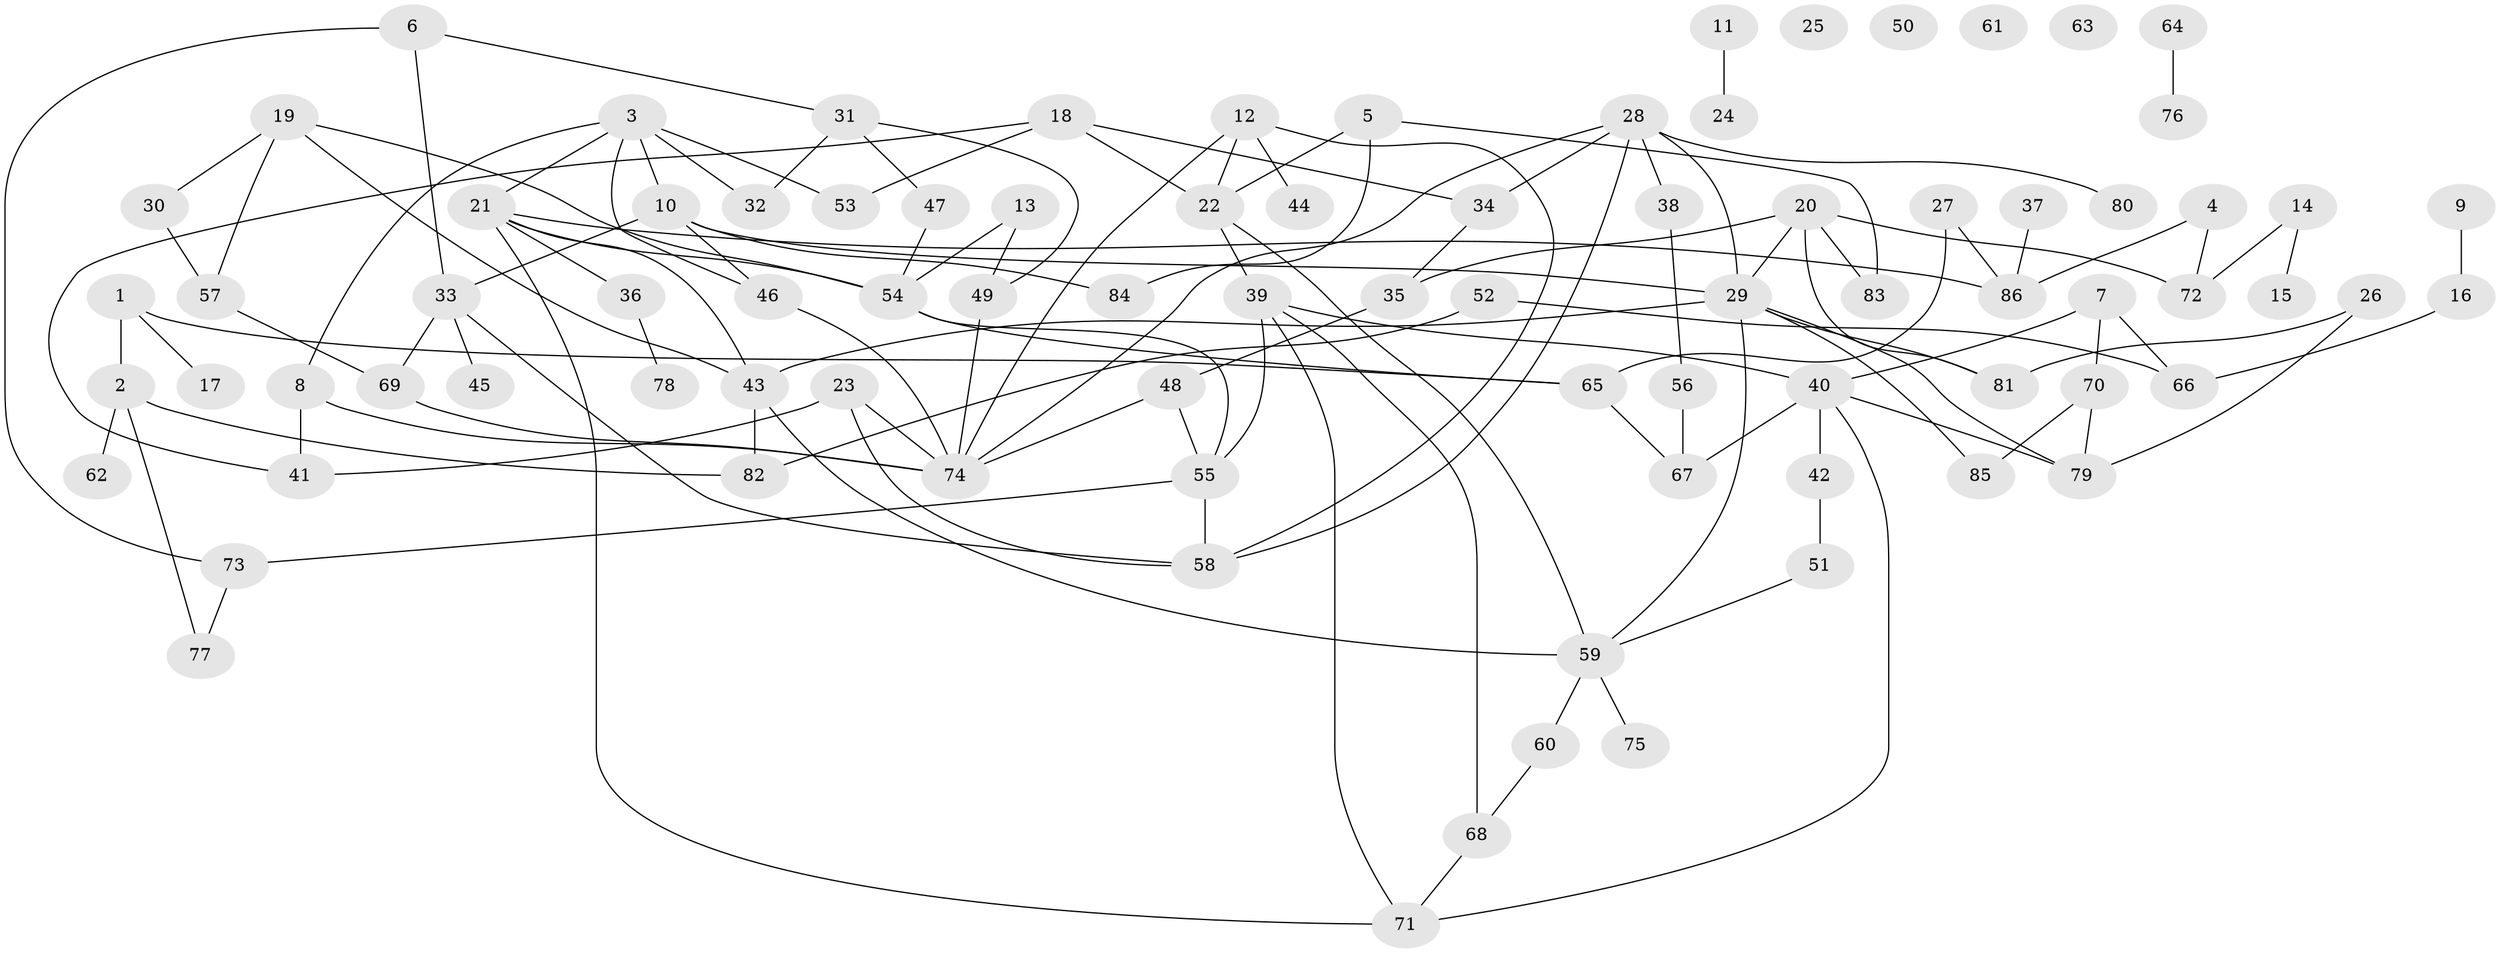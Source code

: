 // coarse degree distribution, {6: 0.0196078431372549, 9: 0.0196078431372549, 4: 0.09803921568627451, 3: 0.1568627450980392, 14: 0.0196078431372549, 8: 0.0392156862745098, 1: 0.21568627450980393, 7: 0.0392156862745098, 2: 0.19607843137254902, 10: 0.0196078431372549, 0: 0.09803921568627451, 5: 0.0784313725490196}
// Generated by graph-tools (version 1.1) at 2025/16/03/04/25 18:16:45]
// undirected, 86 vertices, 125 edges
graph export_dot {
graph [start="1"]
  node [color=gray90,style=filled];
  1;
  2;
  3;
  4;
  5;
  6;
  7;
  8;
  9;
  10;
  11;
  12;
  13;
  14;
  15;
  16;
  17;
  18;
  19;
  20;
  21;
  22;
  23;
  24;
  25;
  26;
  27;
  28;
  29;
  30;
  31;
  32;
  33;
  34;
  35;
  36;
  37;
  38;
  39;
  40;
  41;
  42;
  43;
  44;
  45;
  46;
  47;
  48;
  49;
  50;
  51;
  52;
  53;
  54;
  55;
  56;
  57;
  58;
  59;
  60;
  61;
  62;
  63;
  64;
  65;
  66;
  67;
  68;
  69;
  70;
  71;
  72;
  73;
  74;
  75;
  76;
  77;
  78;
  79;
  80;
  81;
  82;
  83;
  84;
  85;
  86;
  1 -- 2;
  1 -- 17;
  1 -- 65;
  2 -- 62;
  2 -- 77;
  2 -- 82;
  3 -- 8;
  3 -- 10;
  3 -- 21;
  3 -- 32;
  3 -- 46;
  3 -- 53;
  4 -- 72;
  4 -- 86;
  5 -- 22;
  5 -- 83;
  5 -- 84;
  6 -- 31;
  6 -- 33;
  6 -- 73;
  7 -- 40;
  7 -- 66;
  7 -- 70;
  8 -- 41;
  8 -- 74;
  9 -- 16;
  10 -- 29;
  10 -- 33;
  10 -- 46;
  10 -- 84;
  11 -- 24;
  12 -- 22;
  12 -- 44;
  12 -- 58;
  12 -- 74;
  13 -- 49;
  13 -- 54;
  14 -- 15;
  14 -- 72;
  16 -- 66;
  18 -- 22;
  18 -- 34;
  18 -- 41;
  18 -- 53;
  19 -- 30;
  19 -- 43;
  19 -- 54;
  19 -- 57;
  20 -- 29;
  20 -- 35;
  20 -- 72;
  20 -- 81;
  20 -- 83;
  21 -- 36;
  21 -- 43;
  21 -- 54;
  21 -- 71;
  21 -- 86;
  22 -- 39;
  22 -- 59;
  23 -- 41;
  23 -- 58;
  23 -- 74;
  26 -- 79;
  26 -- 81;
  27 -- 65;
  27 -- 86;
  28 -- 29;
  28 -- 34;
  28 -- 38;
  28 -- 58;
  28 -- 74;
  28 -- 80;
  29 -- 43;
  29 -- 59;
  29 -- 79;
  29 -- 81;
  29 -- 85;
  30 -- 57;
  31 -- 32;
  31 -- 47;
  31 -- 49;
  33 -- 45;
  33 -- 58;
  33 -- 69;
  34 -- 35;
  35 -- 48;
  36 -- 78;
  37 -- 86;
  38 -- 56;
  39 -- 40;
  39 -- 55;
  39 -- 68;
  39 -- 71;
  40 -- 42;
  40 -- 67;
  40 -- 71;
  40 -- 79;
  42 -- 51;
  43 -- 59;
  43 -- 82;
  46 -- 74;
  47 -- 54;
  48 -- 55;
  48 -- 74;
  49 -- 74;
  51 -- 59;
  52 -- 66;
  52 -- 82;
  54 -- 55;
  54 -- 65;
  55 -- 58;
  55 -- 73;
  56 -- 67;
  57 -- 69;
  59 -- 60;
  59 -- 75;
  60 -- 68;
  64 -- 76;
  65 -- 67;
  68 -- 71;
  69 -- 74;
  70 -- 79;
  70 -- 85;
  73 -- 77;
}
